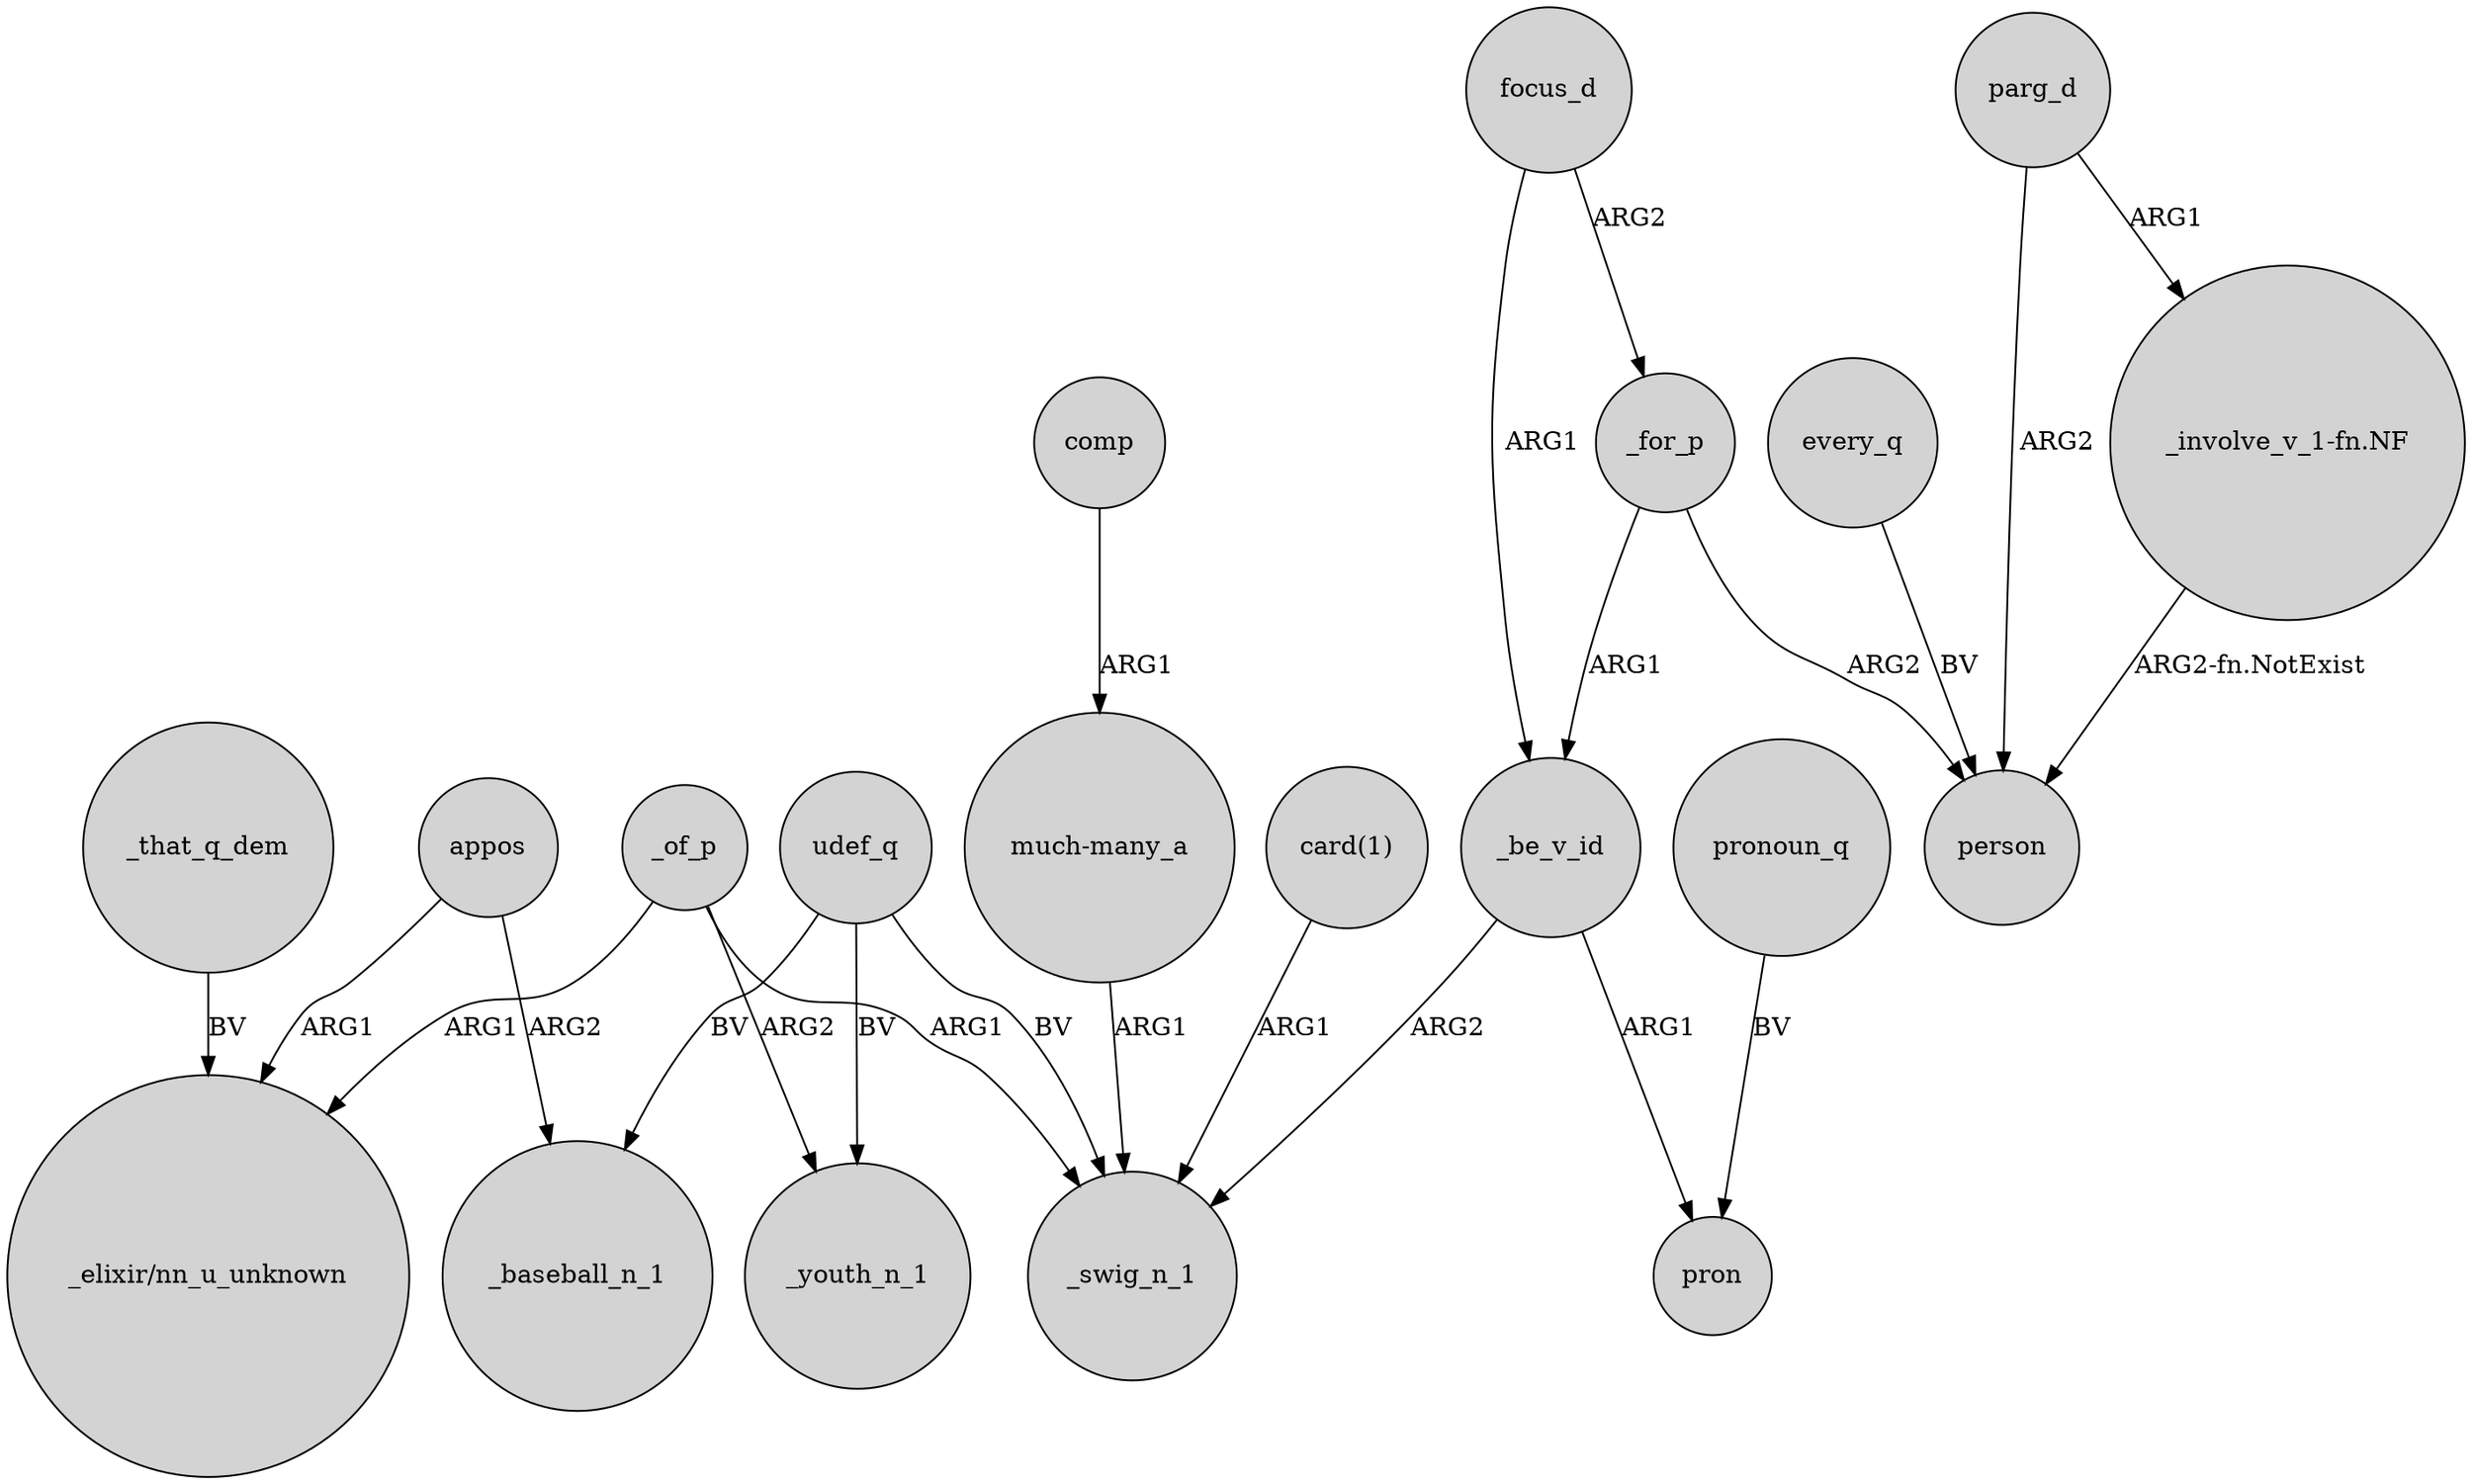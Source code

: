 digraph {
	node [shape=circle style=filled]
	_of_p -> "_elixir/nn_u_unknown" [label=ARG1]
	parg_d -> "_involve_v_1-fn.NF" [label=ARG1]
	_of_p -> _youth_n_1 [label=ARG2]
	udef_q -> _swig_n_1 [label=BV]
	udef_q -> _baseball_n_1 [label=BV]
	"_involve_v_1-fn.NF" -> person [label="ARG2-fn.NotExist"]
	every_q -> person [label=BV]
	appos -> _baseball_n_1 [label=ARG2]
	_be_v_id -> _swig_n_1 [label=ARG2]
	_be_v_id -> pron [label=ARG1]
	focus_d -> _for_p [label=ARG2]
	pronoun_q -> pron [label=BV]
	"much-many_a" -> _swig_n_1 [label=ARG1]
	parg_d -> person [label=ARG2]
	udef_q -> _youth_n_1 [label=BV]
	_for_p -> _be_v_id [label=ARG1]
	focus_d -> _be_v_id [label=ARG1]
	comp -> "much-many_a" [label=ARG1]
	_of_p -> _swig_n_1 [label=ARG1]
	_that_q_dem -> "_elixir/nn_u_unknown" [label=BV]
	appos -> "_elixir/nn_u_unknown" [label=ARG1]
	"card(1)" -> _swig_n_1 [label=ARG1]
	_for_p -> person [label=ARG2]
}
